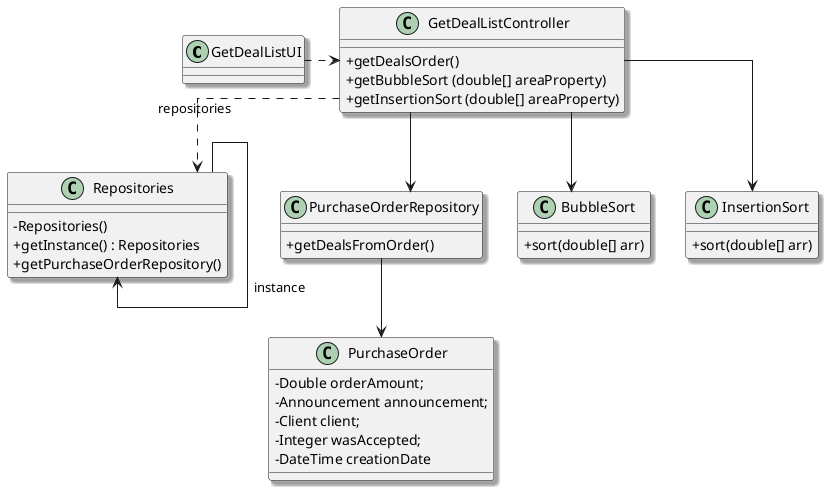 @startuml
'skinparam monochrome true
skinparam packageStyle rectangle
skinparam shadowing true
skinparam linetype ortho
'skinparam linetype orto


skinparam classAttributeIconSize 0

'left to right direction

class  GetDealListUI {
}

class GetDealListController {
   + getDealsOrder()
   + getBubbleSort (double[] areaProperty)
   + getInsertionSort (double[] areaProperty)
}



class Repositories {
    - Repositories()
    + getInstance() : Repositories
    + getPurchaseOrderRepository()
}

class PurchaseOrderRepository{
   + getDealsFromOrder()

}

class PurchaseOrder{
    - Double orderAmount;
    - Announcement announcement;
    - Client client;
    - Integer wasAccepted;
    - DateTime creationDate
}

class BubbleSort{
    + sort(double[] arr)

}

class InsertionSort{
    + sort(double[] arr)
 }









Repositories --> Repositories : instance

GetDealListUI .> GetDealListController

GetDealListController .-> Repositories : repositories

GetDealListController --> PurchaseOrderRepository

GetDealListController --> BubbleSort

GetDealListController --> InsertionSort

PurchaseOrderRepository --> PurchaseOrder




@enduml